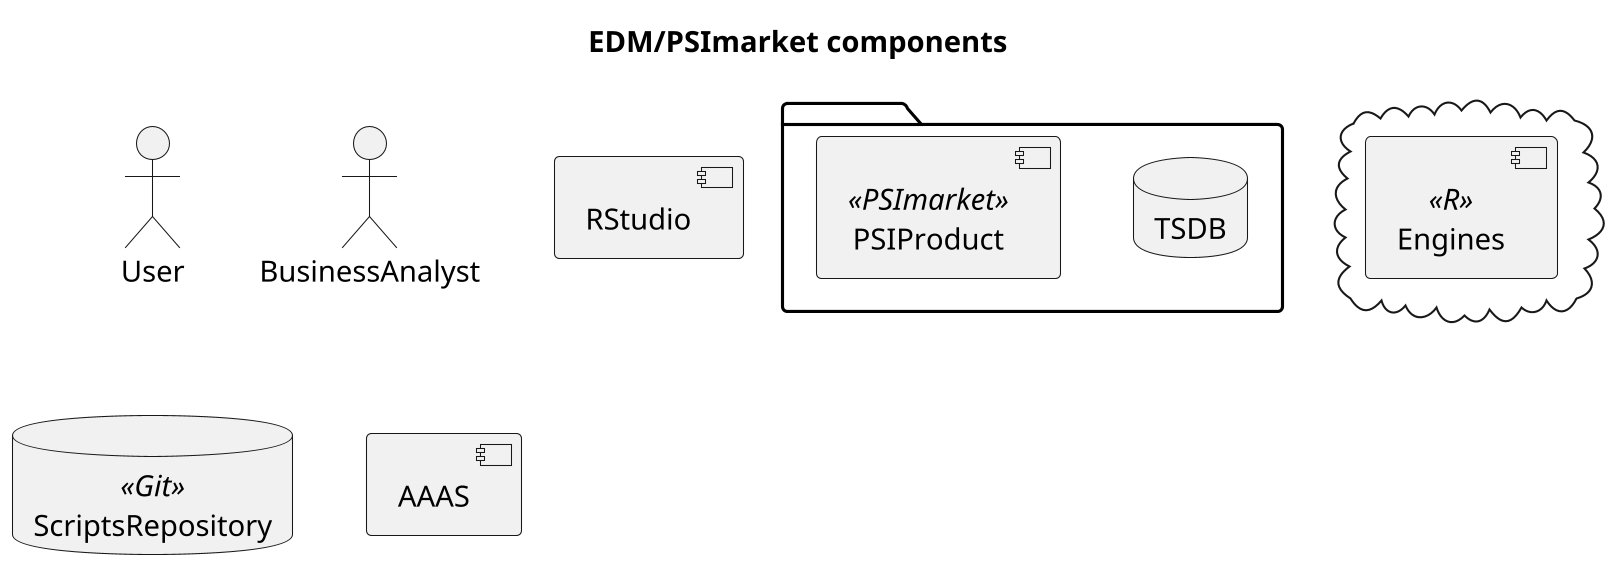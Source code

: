 @startuml
skinparam dpi 200

title EDM/PSImarket components

actor User
actor BusinessAnalyst as BA
package {
    database TSDB as tsdb
    component PSIProduct as PSI <<PSImarket>>
}
component RStudio as rstdio
database ScriptsRepository as scripts <<Git>>
component AAAS as 3as
cloud {
    component Engines as engine <<R>>
}

' No point in providing AIORAE components - it is far from beeing fided.
' TOOD draw components based on original image and add narration.

@enduml